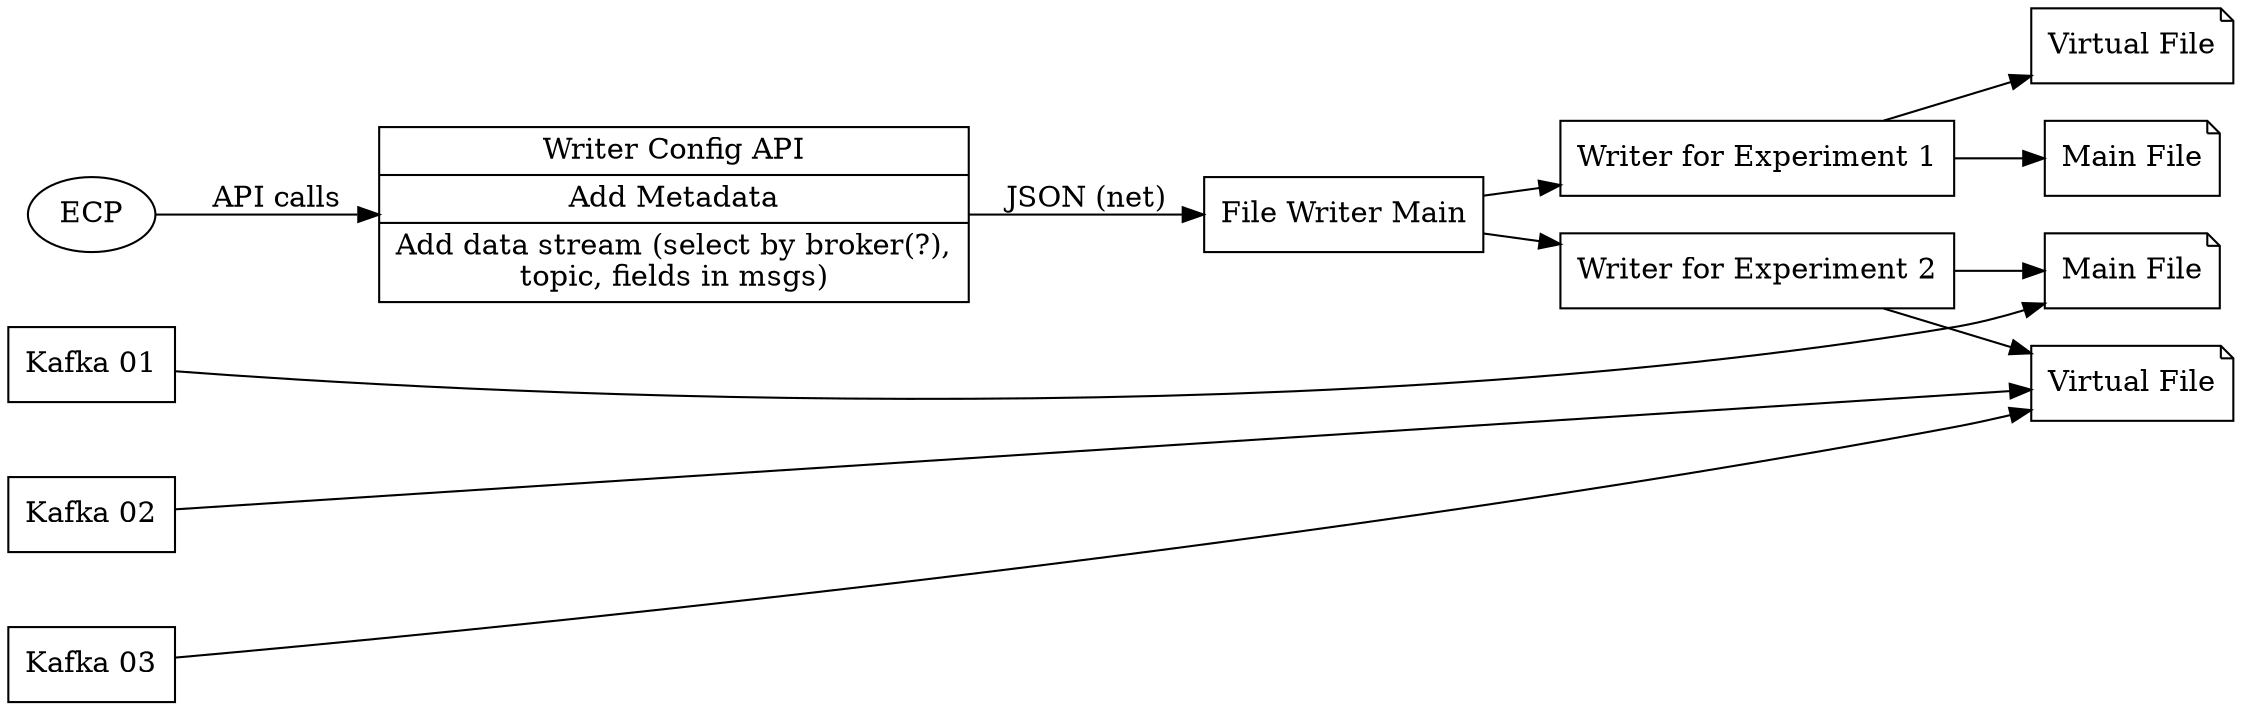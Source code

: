 // Some very early try at visualizing the flow (Dominik)

// Render for example using:
// dot -T png -o flow.png flow.gv

digraph System {
  rankdir = LR;

  subgraph Inputs {
    //rankdir = TB;
    //ordering="out";
    rank="same";
    ecp01 [label="ECP"];
    kf01 [shape="rect", label="Kafka 01", pos="1,2"];
    kf02 [shape="rect", label="Kafka 02"];
    kf03 [shape="rect", label="Kafka 03"];
    edge [style="invis"];
    ecp01 -> kf01 [weight=1000000];
    kf01 -> kf02 [weight=1000000];
    kf02 -> kf03 [weight=1000000];
    //{rank="same";ordering="out";ecp01;kf01;kf02;kf03}
  }

  writer_config_api [shape="record", label="Writer Config API | Add Metadata | Add data stream (select by broker(?),\ntopic, fields in msgs)"];

  subgraph FileWriter {
    writer_main [shape="rect", label="File Writer Main"];
    writer_exp01 [shape="rect", label="Writer for Experiment 1"];
    writer_exp02 [shape="rect", label="Writer for Experiment 2"];
    subgraph Process {
      writer_exp01_p01 [shape="note", label="Main File"];
      writer_exp01_p02 [shape="note", label="Virtual File"];
      writer_exp02_p01 [shape="note", label="Main File"];
      writer_exp02_p02 [shape="note", label="Virtual File"];
    }
    writer_exp01 -> writer_exp01_p01;
    writer_exp01 -> writer_exp01_p02;
    writer_exp02 -> writer_exp02_p01;
    writer_exp02 -> writer_exp02_p02;
  }

  ecp01 -> writer_config_api [label="API calls"];

  writer_config_api -> writer_main [label="JSON (net)"];
  writer_main -> writer_exp01;
  writer_main -> writer_exp02;

  kf01 -> writer_exp02_p01 [weight=0];
  kf02 -> writer_exp02_p02 [weight=0];
  kf03 -> writer_exp02_p02 [weight=0];

}
